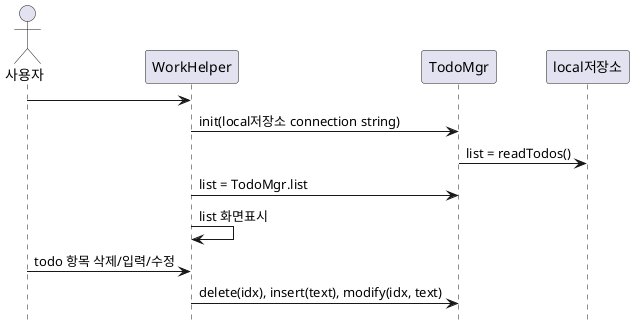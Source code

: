 @startuml
actor 사용자
사용자 -> WorkHelper 
WorkHelper -> TodoMgr : init(local저장소 connection string)
TodoMgr -> local저장소 : list = readTodos()
WorkHelper -> TodoMgr : list = TodoMgr.list
WorkHelper -> WorkHelper : list 화면표시
사용자 -> WorkHelper : todo 항목 삭제/입력/수정
WorkHelper -> TodoMgr : delete(idx), insert(text), modify(idx, text)


hide footbox

@enduml
